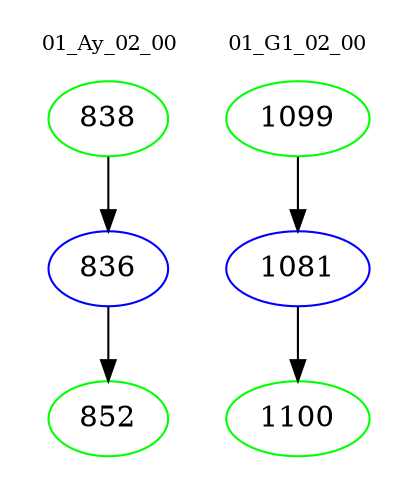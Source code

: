 digraph{
subgraph cluster_0 {
color = white
label = "01_Ay_02_00";
fontsize=10;
T0_838 [label="838", color="green"]
T0_838 -> T0_836 [color="black"]
T0_836 [label="836", color="blue"]
T0_836 -> T0_852 [color="black"]
T0_852 [label="852", color="green"]
}
subgraph cluster_1 {
color = white
label = "01_G1_02_00";
fontsize=10;
T1_1099 [label="1099", color="green"]
T1_1099 -> T1_1081 [color="black"]
T1_1081 [label="1081", color="blue"]
T1_1081 -> T1_1100 [color="black"]
T1_1100 [label="1100", color="green"]
}
}
